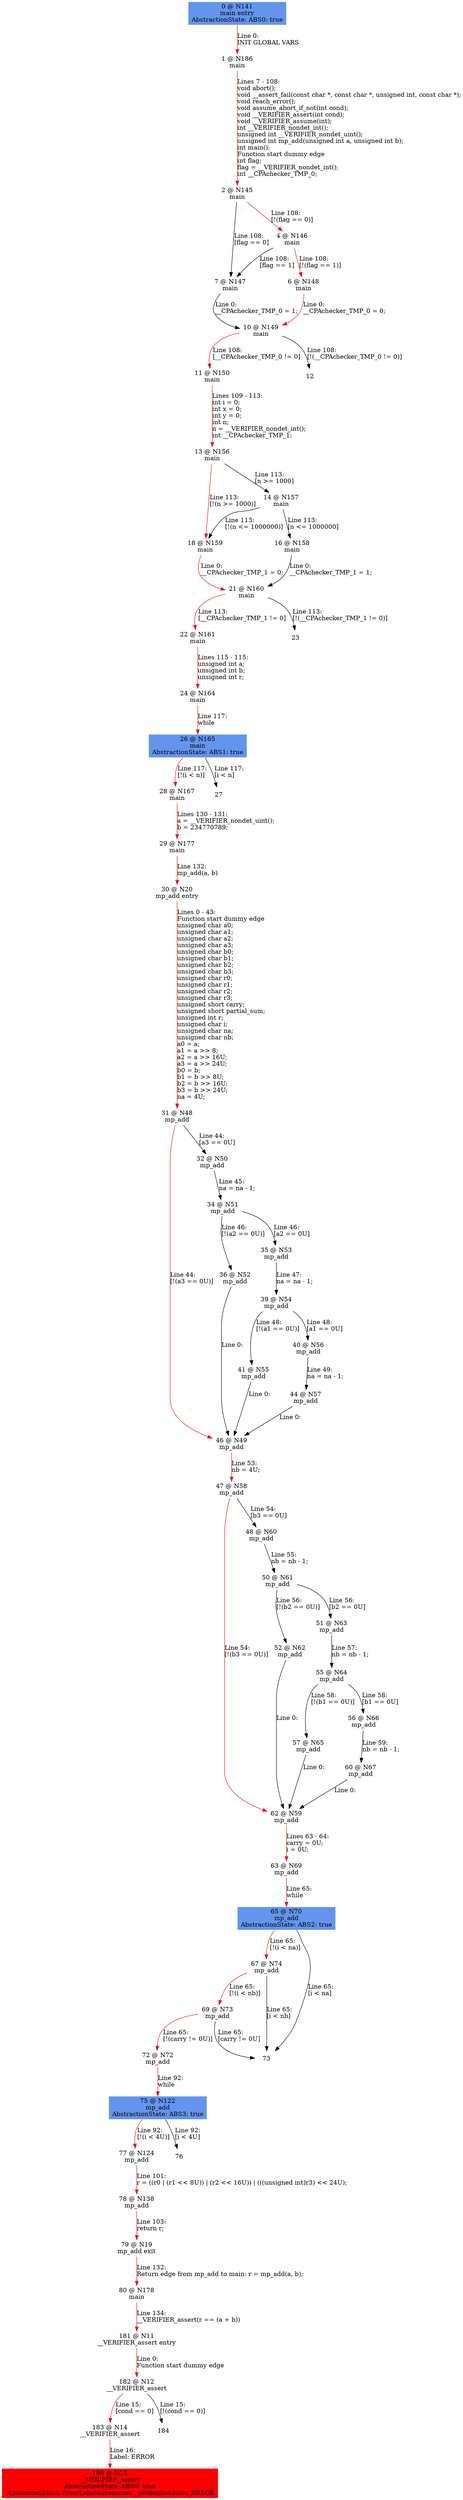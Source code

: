 digraph ARG {
node [style="filled" shape="box" color="white"]
0 [fillcolor="cornflowerblue" label="0 @ N141\nmain entry\nAbstractionState: ABS0: true\n" id="0"]
1 [label="1 @ N186\nmain\n" id="1"]
2 [label="2 @ N145\nmain\n" id="2"]
7 [label="7 @ N147\nmain\n" id="7"]
10 [label="10 @ N149\nmain\n" id="10"]
11 [label="11 @ N150\nmain\n" id="11"]
13 [label="13 @ N156\nmain\n" id="13"]
18 [label="18 @ N159\nmain\n" id="18"]
21 [label="21 @ N160\nmain\n" id="21"]
22 [label="22 @ N161\nmain\n" id="22"]
24 [label="24 @ N164\nmain\n" id="24"]
26 [fillcolor="cornflowerblue" label="26 @ N165\nmain\nAbstractionState: ABS1: true\n" id="26"]
28 [label="28 @ N167\nmain\n" id="28"]
29 [label="29 @ N177\nmain\n" id="29"]
30 [label="30 @ N20\nmp_add entry\n" id="30"]
31 [label="31 @ N48\nmp_add\n" id="31"]
46 [label="46 @ N49\nmp_add\n" id="46"]
47 [label="47 @ N58\nmp_add\n" id="47"]
62 [label="62 @ N59\nmp_add\n" id="62"]
63 [label="63 @ N69\nmp_add\n" id="63"]
65 [fillcolor="cornflowerblue" label="65 @ N70\nmp_add\nAbstractionState: ABS2: true\n" id="65"]
67 [label="67 @ N74\nmp_add\n" id="67"]
69 [label="69 @ N73\nmp_add\n" id="69"]
72 [label="72 @ N72\nmp_add\n" id="72"]
75 [fillcolor="cornflowerblue" label="75 @ N122\nmp_add\nAbstractionState: ABS3: true\n" id="75"]
77 [label="77 @ N124\nmp_add\n" id="77"]
78 [label="78 @ N138\nmp_add\n" id="78"]
79 [label="79 @ N19\nmp_add exit\n" id="79"]
80 [label="80 @ N178\nmain\n" id="80"]
181 [label="181 @ N11\n__VERIFIER_assert entry\n" id="181"]
182 [label="182 @ N12\n__VERIFIER_assert\n" id="182"]
183 [label="183 @ N14\n__VERIFIER_assert\n" id="183"]
186 [fillcolor="red" label="186 @ N15\n__VERIFIER_assert\nAbstractionState: ABS6: true\n AutomatonState: ErrorLabelAutomaton: _predefinedState_ERROR\n" id="186"]
48 [label="48 @ N60\nmp_add\n" id="48"]
50 [label="50 @ N61\nmp_add\n" id="50"]
52 [label="52 @ N62\nmp_add\n" id="52"]
51 [label="51 @ N63\nmp_add\n" id="51"]
55 [label="55 @ N64\nmp_add\n" id="55"]
57 [label="57 @ N65\nmp_add\n" id="57"]
56 [label="56 @ N66\nmp_add\n" id="56"]
60 [label="60 @ N67\nmp_add\n" id="60"]
32 [label="32 @ N50\nmp_add\n" id="32"]
34 [label="34 @ N51\nmp_add\n" id="34"]
36 [label="36 @ N52\nmp_add\n" id="36"]
35 [label="35 @ N53\nmp_add\n" id="35"]
39 [label="39 @ N54\nmp_add\n" id="39"]
41 [label="41 @ N55\nmp_add\n" id="41"]
40 [label="40 @ N56\nmp_add\n" id="40"]
44 [label="44 @ N57\nmp_add\n" id="44"]
14 [label="14 @ N157\nmain\n" id="14"]
16 [label="16 @ N158\nmain\n" id="16"]
4 [label="4 @ N146\nmain\n" id="4"]
6 [label="6 @ N148\nmain\n" id="6"]
0 -> 1 [color="red" label="Line 0: \lINIT GLOBAL VARS\l" id="0 -> 1"]
1 -> 2 [color="red" label="Lines 7 - 108: \lvoid abort();\lvoid __assert_fail(const char *, const char *, unsigned int, const char *);\lvoid reach_error();\lvoid assume_abort_if_not(int cond);\lvoid __VERIFIER_assert(int cond);\lvoid __VERIFIER_assume(int);\lint __VERIFIER_nondet_int();\lunsigned int __VERIFIER_nondet_uint();\lunsigned int mp_add(unsigned int a, unsigned int b);\lint main();\lFunction start dummy edge\lint flag;\lflag = __VERIFIER_nondet_int();\lint __CPAchecker_TMP_0;\l" id="1 -> 2"]
2 -> 4 [color="red" label="Line 108: \l[!(flag == 0)]\l" id="2 -> 4"]
2 -> 7 [label="Line 108: \l[flag == 0]\l" id="2 -> 7"]
7 -> 10 [label="Line 0: \l__CPAchecker_TMP_0 = 1;\l" id="7 -> 10"]
10 -> 11 [color="red" label="Line 108: \l[__CPAchecker_TMP_0 != 0]\l" id="10 -> 11"]
10 -> 12 [label="Line 108: \l[!(__CPAchecker_TMP_0 != 0)]\l" id="10 -> 12"]
11 -> 13 [color="red" label="Lines 109 - 113: \lint i = 0;\lint x = 0;\lint y = 0;\lint n;\ln = __VERIFIER_nondet_int();\lint __CPAchecker_TMP_1;\l" id="11 -> 13"]
13 -> 14 [label="Line 113: \l[n >= 1000]\l" id="13 -> 14"]
13 -> 18 [color="red" label="Line 113: \l[!(n >= 1000)]\l" id="13 -> 18"]
18 -> 21 [color="red" label="Line 0: \l__CPAchecker_TMP_1 = 0;\l" id="18 -> 21"]
21 -> 22 [color="red" label="Line 113: \l[__CPAchecker_TMP_1 != 0]\l" id="21 -> 22"]
21 -> 23 [label="Line 113: \l[!(__CPAchecker_TMP_1 != 0)]\l" id="21 -> 23"]
22 -> 24 [color="red" label="Lines 115 - 115: \lunsigned int a;\lunsigned int b;\lunsigned int r;\l" id="22 -> 24"]
24 -> 26 [color="red" label="Line 117: \lwhile\l" id="24 -> 26"]
26 -> 27 [label="Line 117: \l[i < n]\l" id="26 -> 27"]
26 -> 28 [color="red" label="Line 117: \l[!(i < n)]\l" id="26 -> 28"]
28 -> 29 [color="red" label="Lines 130 - 131: \la = __VERIFIER_nondet_uint();\lb = 234770789;\l" id="28 -> 29"]
29 -> 30 [color="red" label="Line 132: \lmp_add(a, b)\l" id="29 -> 30"]
30 -> 31 [color="red" label="Lines 0 - 43: \lFunction start dummy edge\lunsigned char a0;\lunsigned char a1;\lunsigned char a2;\lunsigned char a3;\lunsigned char b0;\lunsigned char b1;\lunsigned char b2;\lunsigned char b3;\lunsigned char r0;\lunsigned char r1;\lunsigned char r2;\lunsigned char r3;\lunsigned short carry;\lunsigned short partial_sum;\lunsigned int r;\lunsigned char i;\lunsigned char na;\lunsigned char nb;\la0 = a;\la1 = a >> 8;\la2 = a >> 16U;\la3 = a >> 24U;\lb0 = b;\lb1 = b >> 8U;\lb2 = b >> 16U;\lb3 = b >> 24U;\lna = 4U;\l" id="30 -> 31"]
31 -> 32 [label="Line 44: \l[a3 == 0U]\l" id="31 -> 32"]
31 -> 46 [color="red" label="Line 44: \l[!(a3 == 0U)]\l" id="31 -> 46"]
46 -> 47 [color="red" label="Line 53: \lnb = 4U;\l" id="46 -> 47"]
47 -> 48 [label="Line 54: \l[b3 == 0U]\l" id="47 -> 48"]
47 -> 62 [color="red" label="Line 54: \l[!(b3 == 0U)]\l" id="47 -> 62"]
62 -> 63 [color="red" label="Lines 63 - 64: \lcarry = 0U;\li = 0U;\l" id="62 -> 63"]
63 -> 65 [color="red" label="Line 65: \lwhile\l" id="63 -> 65"]
65 -> 67 [color="red" label="Line 65: \l[!(i < na)]\l" id="65 -> 67"]
65 -> 73 [label="Line 65: \l[i < na]\l" id="65 -> 73"]
67 -> 69 [color="red" label="Line 65: \l[!(i < nb)]\l" id="67 -> 69"]
67 -> 73 [label="Line 65: \l[i < nb]\l" id="67 -> 73"]
69 -> 72 [color="red" label="Line 65: \l[!(carry != 0U)]\l" id="69 -> 72"]
69 -> 73 [label="Line 65: \l[carry != 0U]\l" id="69 -> 73"]
72 -> 75 [color="red" label="Line 92: \lwhile\l" id="72 -> 75"]
75 -> 76 [label="Line 92: \l[i < 4U]\l" id="75 -> 76"]
75 -> 77 [color="red" label="Line 92: \l[!(i < 4U)]\l" id="75 -> 77"]
77 -> 78 [color="red" label="Line 101: \lr = ((r0 | (r1 << 8U)) | (r2 << 16U)) | (((unsigned int)r3) << 24U);\l" id="77 -> 78"]
78 -> 79 [color="red" label="Line 103: \lreturn r;\l" id="78 -> 79"]
79 -> 80 [color="red" label="Line 132: \lReturn edge from mp_add to main: r = mp_add(a, b);\l" id="79 -> 80"]
80 -> 181 [color="red" label="Line 134: \l__VERIFIER_assert(r == (a + b))\l" id="80 -> 181"]
181 -> 182 [color="red" label="Line 0: \lFunction start dummy edge\l" id="181 -> 182"]
182 -> 183 [color="red" label="Line 15: \l[cond == 0]\l" id="182 -> 183"]
182 -> 184 [label="Line 15: \l[!(cond == 0)]\l" id="182 -> 184"]
183 -> 186 [color="red" label="Line 16: \lLabel: ERROR\l" id="183 -> 186"]
48 -> 50 [label="Line 55: \lnb = nb - 1;\l" id="48 -> 50"]
50 -> 51 [label="Line 56: \l[b2 == 0U]\l" id="50 -> 51"]
50 -> 52 [label="Line 56: \l[!(b2 == 0U)]\l" id="50 -> 52"]
52 -> 62 [label="Line 0: \l\l" id="52 -> 62"]
51 -> 55 [label="Line 57: \lnb = nb - 1;\l" id="51 -> 55"]
55 -> 56 [label="Line 58: \l[b1 == 0U]\l" id="55 -> 56"]
55 -> 57 [label="Line 58: \l[!(b1 == 0U)]\l" id="55 -> 57"]
57 -> 62 [label="Line 0: \l\l" id="57 -> 62"]
56 -> 60 [label="Line 59: \lnb = nb - 1;\l" id="56 -> 60"]
60 -> 62 [label="Line 0: \l\l" id="60 -> 62"]
32 -> 34 [label="Line 45: \lna = na - 1;\l" id="32 -> 34"]
34 -> 35 [label="Line 46: \l[a2 == 0U]\l" id="34 -> 35"]
34 -> 36 [label="Line 46: \l[!(a2 == 0U)]\l" id="34 -> 36"]
36 -> 46 [label="Line 0: \l\l" id="36 -> 46"]
35 -> 39 [label="Line 47: \lna = na - 1;\l" id="35 -> 39"]
39 -> 40 [label="Line 48: \l[a1 == 0U]\l" id="39 -> 40"]
39 -> 41 [label="Line 48: \l[!(a1 == 0U)]\l" id="39 -> 41"]
41 -> 46 [label="Line 0: \l\l" id="41 -> 46"]
40 -> 44 [label="Line 49: \lna = na - 1;\l" id="40 -> 44"]
44 -> 46 [label="Line 0: \l\l" id="44 -> 46"]
14 -> 16 [label="Line 113: \l[n <= 1000000]\l" id="14 -> 16"]
14 -> 18 [label="Line 113: \l[!(n <= 1000000)]\l" id="14 -> 18"]
16 -> 21 [label="Line 0: \l__CPAchecker_TMP_1 = 1;\l" id="16 -> 21"]
4 -> 6 [color="red" label="Line 108: \l[!(flag == 1)]\l" id="4 -> 6"]
4 -> 7 [label="Line 108: \l[flag == 1]\l" id="4 -> 7"]
6 -> 10 [color="red" label="Line 0: \l__CPAchecker_TMP_0 = 0;\l" id="6 -> 10"]
}

